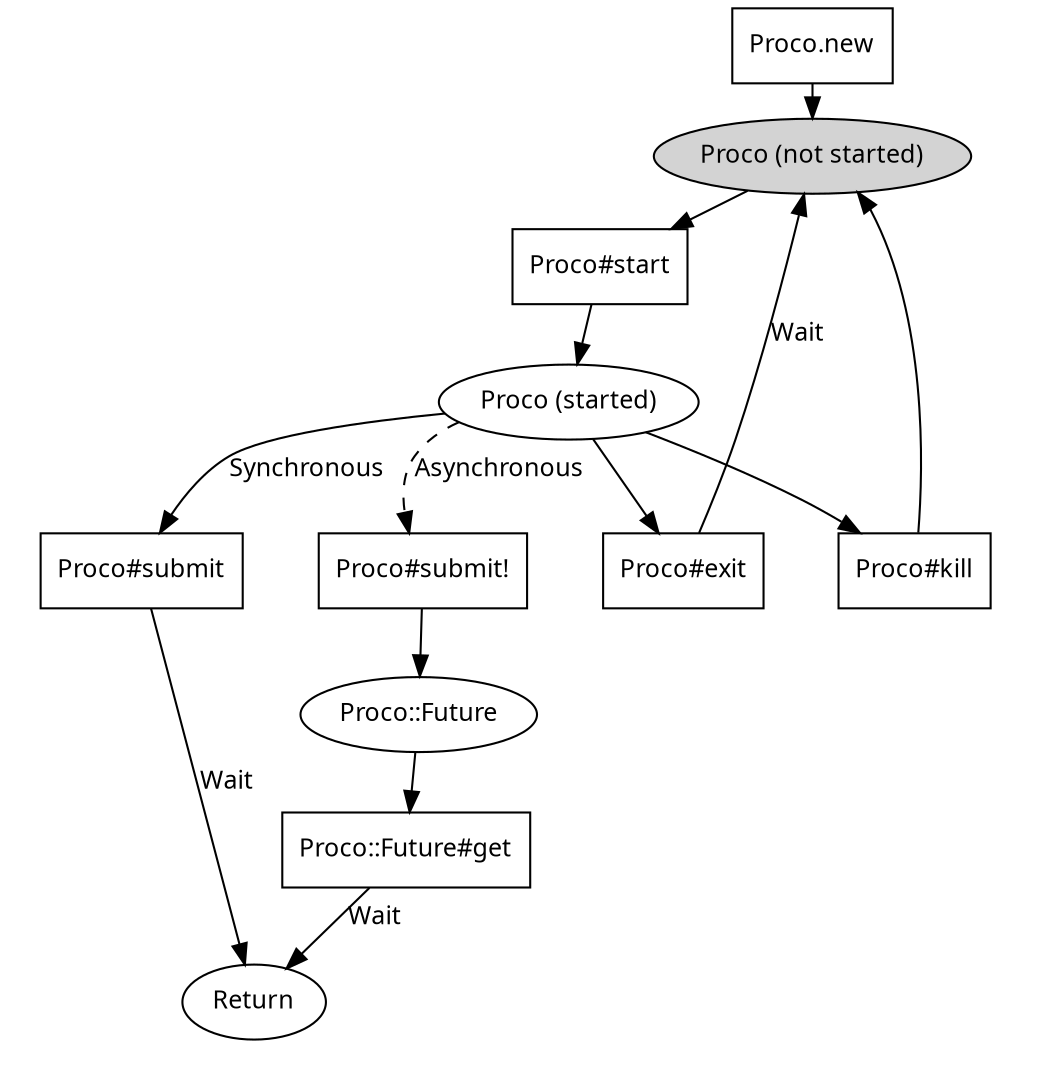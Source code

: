 digraph G {
  graph [fontname = "Gill Sans", fontsize = 12];
  node  [fontname = "Gill Sans", fontsize = 12, shape = rect];
  edge  [fontname = "Gill Sans", fontsize = 12];

  rankdir = TB;
  nodesep = 0.5;
  ranksep = 0.1;

  new        [label = "Proco.new"];
  proco1     [label = "Proco (not started)" shape = oval, style = filled];
  proco2     [label = "Proco (started)" shape = oval];
  start      [label = "Proco#start"];
  submit     [label = "Proco#submit"];
  submita    [label = "Proco#submit!"];
  future     [label = "Proco::Future", shape = oval];
  future_get [label = "Proco::Future#get"];

  new -> proco1 -> start -> proco2;
  proco2 -> submit [label = "Synchronous"];
  submit -> Return [label = "Wait"];
  proco2 -> submita [label = "Asynchronous", style = dashed];
  submita -> future -> future_get;
  future_get -> Return [label = "Wait"];

  subgraph cluster_ops {
    graph [style = invis];
    submit;
    submita;
    subgraph cluster_x {
      exit [label = "Proco#exit"];
      kill [label = "Proco#kill"];
    }
  }
  proco2 -> exit;
  exit -> proco1 [label = "Wait"];
  proco2 -> kill -> proco1;

  subgraph cluster_end {
    graph  [style = invis];
    Return [shape = oval];
  }
}

